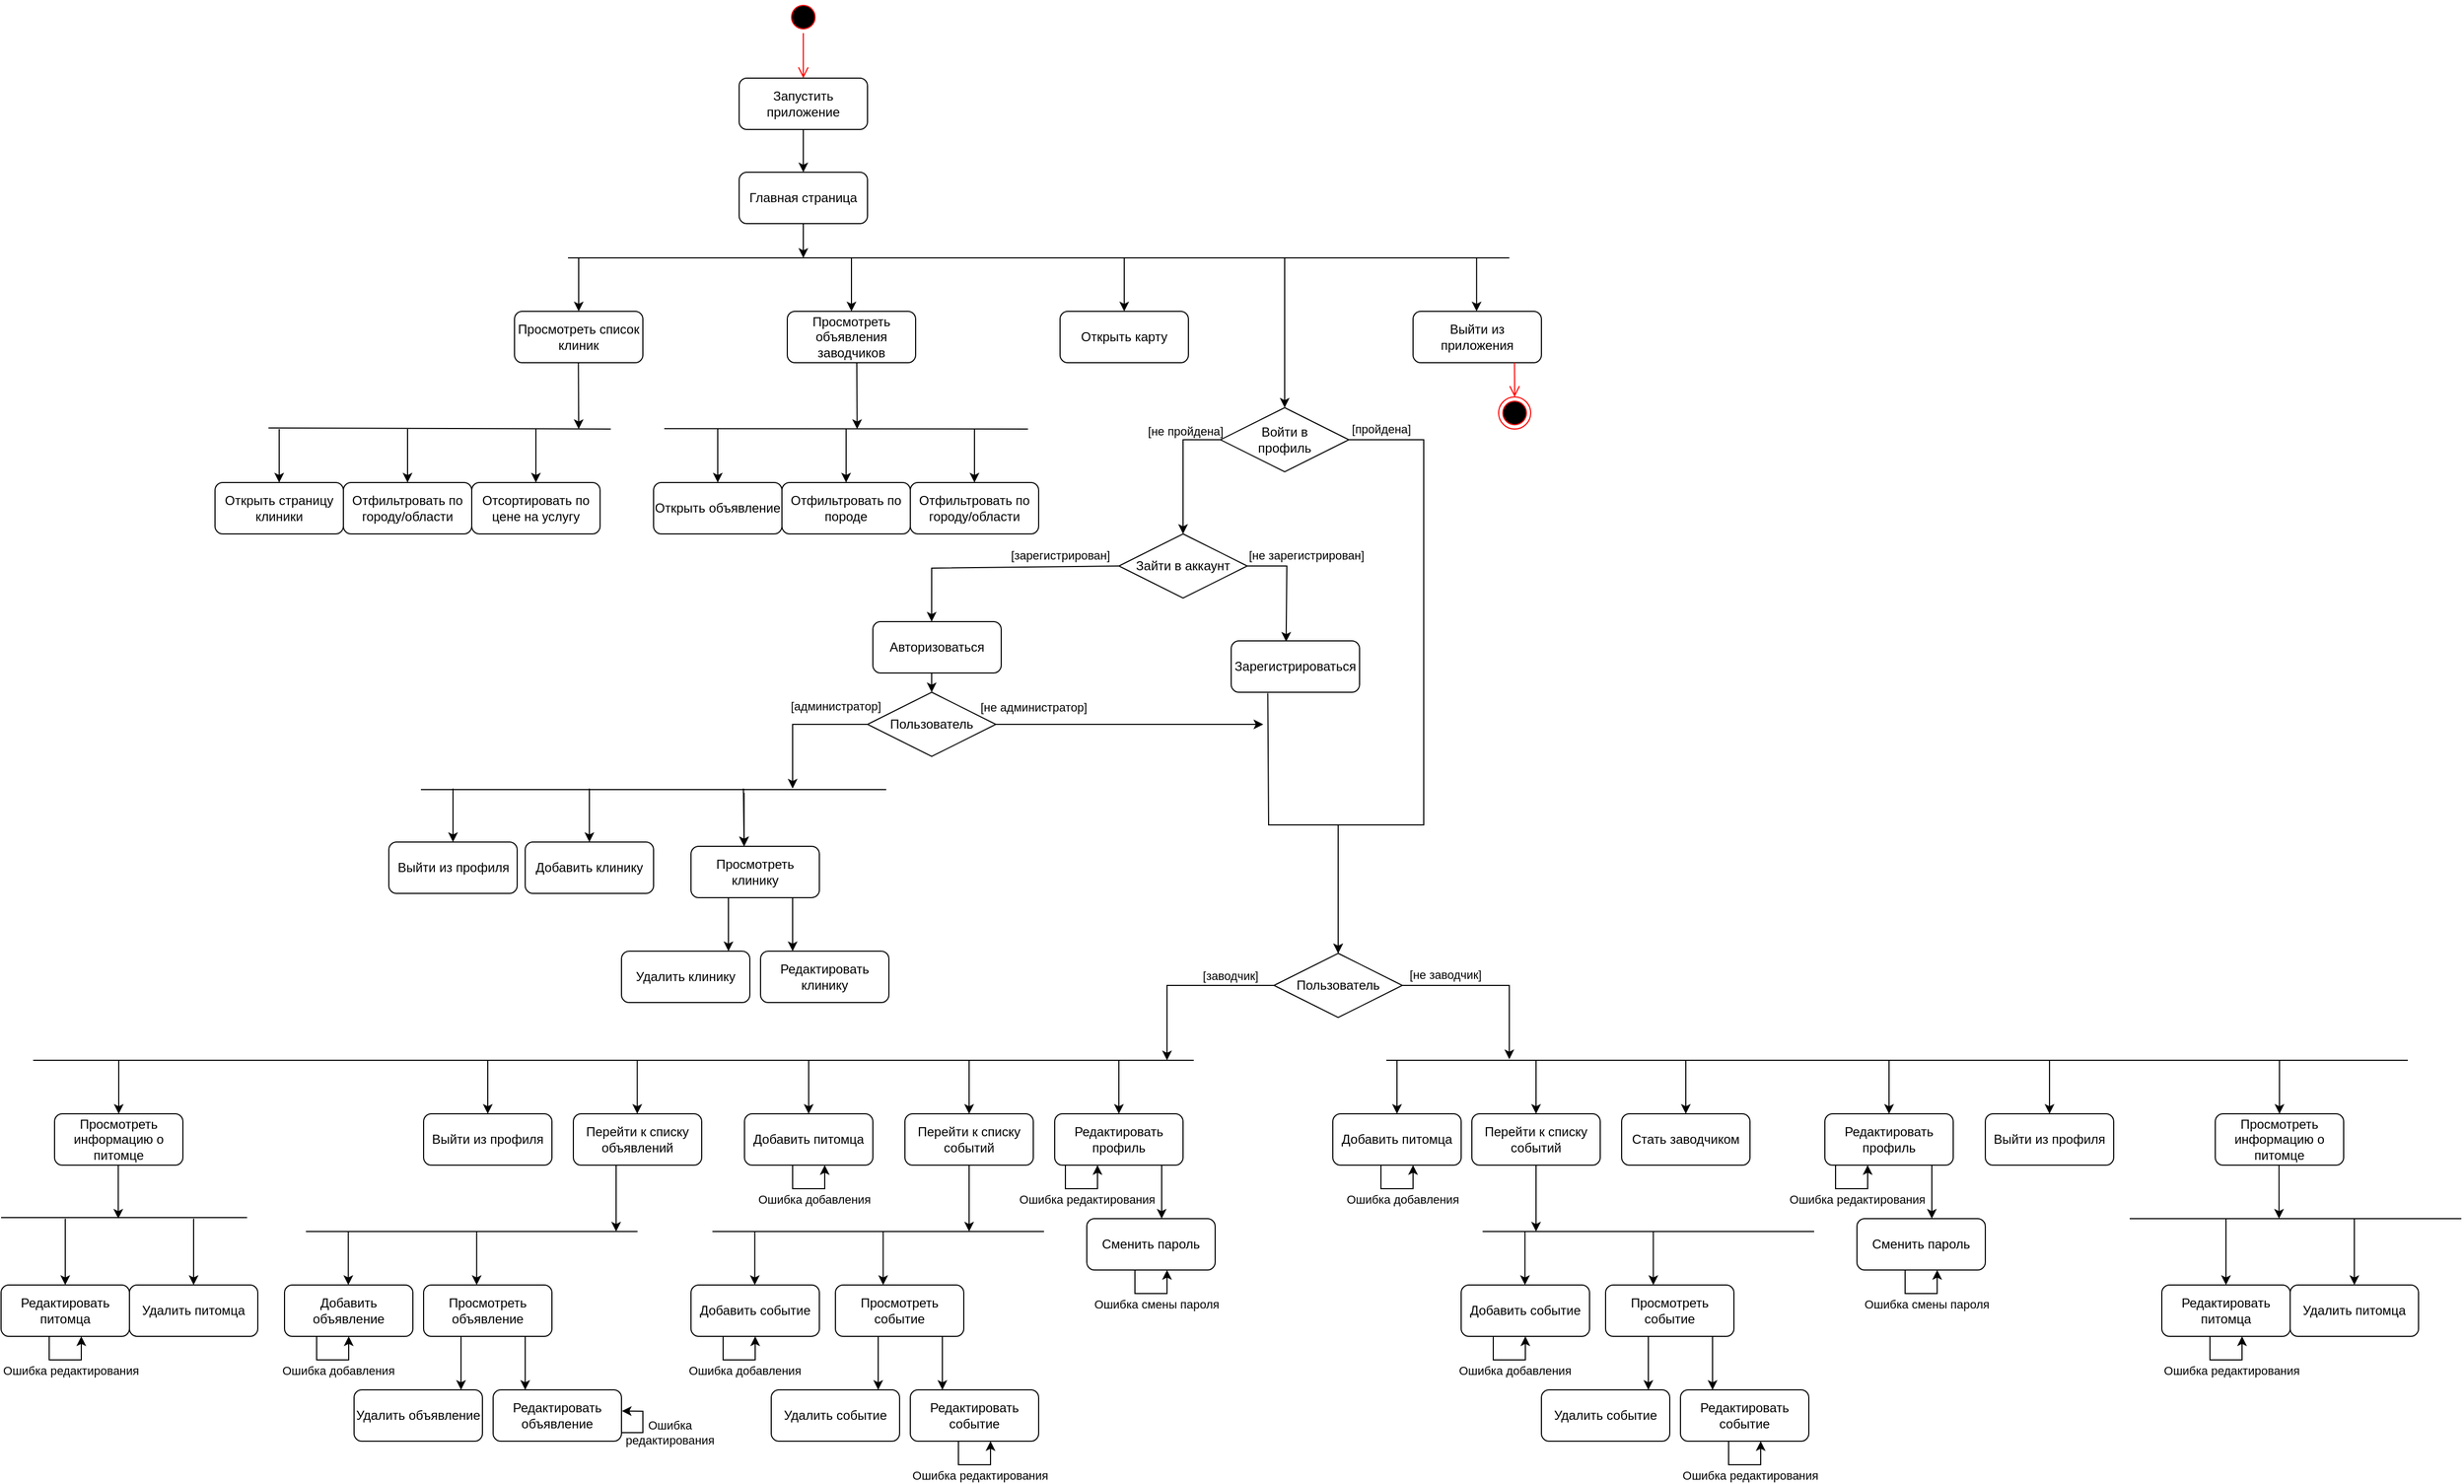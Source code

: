 <mxfile version="21.0.8" type="device"><diagram name="Page-1" id="e7e014a7-5840-1c2e-5031-d8a46d1fe8dd"><mxGraphModel dx="4037" dy="1668" grid="1" gridSize="10" guides="1" tooltips="1" connect="1" arrows="1" fold="1" page="1" pageScale="1" pageWidth="1169" pageHeight="826" background="none" math="0" shadow="0"><root><mxCell id="0"/><mxCell id="1" parent="0"/><mxCell id="5" value="" style="ellipse;shape=startState;fillColor=#000000;strokeColor=#ff0000;" parent="1" vertex="1"><mxGeometry x="-415" y="150" width="30" height="30" as="geometry"/></mxCell><mxCell id="6" value="" style="edgeStyle=elbowEdgeStyle;elbow=horizontal;verticalAlign=bottom;endArrow=open;endSize=8;strokeColor=#FF0000;endFill=1;rounded=0;entryX=0.5;entryY=0;entryDx=0;entryDy=0;exitX=0.5;exitY=1;exitDx=0;exitDy=0;" parent="1" source="5" target="1fz0zQ6AuOifUug1mTXv-41" edge="1"><mxGeometry x="-430.5" y="150" as="geometry"><mxPoint x="-415" y="220" as="targetPoint"/></mxGeometry></mxCell><mxCell id="1fz0zQ6AuOifUug1mTXv-41" value="Запустить приложение" style="rounded=1;whiteSpace=wrap;html=1;" parent="1" vertex="1"><mxGeometry x="-460" y="222" width="120" height="48" as="geometry"/></mxCell><mxCell id="1fz0zQ6AuOifUug1mTXv-42" value="" style="endArrow=classic;html=1;rounded=0;exitX=0.5;exitY=1;exitDx=0;exitDy=0;" parent="1" source="1fz0zQ6AuOifUug1mTXv-41" edge="1"><mxGeometry width="50" height="50" relative="1" as="geometry"><mxPoint x="-245" y="440" as="sourcePoint"/><mxPoint x="-400" y="310" as="targetPoint"/></mxGeometry></mxCell><mxCell id="1fz0zQ6AuOifUug1mTXv-44" value="" style="endArrow=none;html=1;rounded=0;" parent="1" edge="1"><mxGeometry width="50" height="50" relative="1" as="geometry"><mxPoint x="-620" y="390" as="sourcePoint"/><mxPoint x="260" y="390" as="targetPoint"/></mxGeometry></mxCell><mxCell id="1fz0zQ6AuOifUug1mTXv-45" value="" style="endArrow=classic;html=1;rounded=0;" parent="1" edge="1"><mxGeometry width="50" height="50" relative="1" as="geometry"><mxPoint x="-100" y="390" as="sourcePoint"/><mxPoint x="-100" y="440" as="targetPoint"/></mxGeometry></mxCell><mxCell id="1fz0zQ6AuOifUug1mTXv-46" value="Открыть карту" style="rounded=1;whiteSpace=wrap;html=1;" parent="1" vertex="1"><mxGeometry x="-160" y="440" width="120" height="48" as="geometry"/></mxCell><mxCell id="1fz0zQ6AuOifUug1mTXv-47" value="" style="endArrow=classic;html=1;rounded=0;" parent="1" edge="1"><mxGeometry width="50" height="50" relative="1" as="geometry"><mxPoint x="-610" y="390" as="sourcePoint"/><mxPoint x="-610" y="440" as="targetPoint"/></mxGeometry></mxCell><mxCell id="1fz0zQ6AuOifUug1mTXv-48" value="Просмотреть список клиник" style="rounded=1;whiteSpace=wrap;html=1;" parent="1" vertex="1"><mxGeometry x="-670" y="440" width="120" height="48" as="geometry"/></mxCell><mxCell id="1fz0zQ6AuOifUug1mTXv-49" value="" style="endArrow=classic;html=1;rounded=0;" parent="1" edge="1"><mxGeometry width="50" height="50" relative="1" as="geometry"><mxPoint x="-355" y="390" as="sourcePoint"/><mxPoint x="-355" y="440" as="targetPoint"/></mxGeometry></mxCell><mxCell id="1fz0zQ6AuOifUug1mTXv-50" value="Просмотреть объявления заводчиков" style="rounded=1;whiteSpace=wrap;html=1;" parent="1" vertex="1"><mxGeometry x="-415" y="440" width="120" height="48" as="geometry"/></mxCell><mxCell id="1fz0zQ6AuOifUug1mTXv-58" value="Войти в&lt;br&gt;профиль" style="rhombus;whiteSpace=wrap;html=1;" parent="1" vertex="1"><mxGeometry x="-10" y="530" width="120" height="60" as="geometry"/></mxCell><mxCell id="1fz0zQ6AuOifUug1mTXv-59" value="" style="endArrow=classic;html=1;rounded=0;entryX=0.5;entryY=0;entryDx=0;entryDy=0;" parent="1" target="1fz0zQ6AuOifUug1mTXv-58" edge="1"><mxGeometry width="50" height="50" relative="1" as="geometry"><mxPoint x="50" y="390" as="sourcePoint"/><mxPoint x="130" y="530" as="targetPoint"/></mxGeometry></mxCell><mxCell id="1fz0zQ6AuOifUug1mTXv-62" value="" style="endArrow=classic;html=1;rounded=0;exitX=1;exitY=0.5;exitDx=0;exitDy=0;" parent="1" source="1fz0zQ6AuOifUug1mTXv-58" edge="1"><mxGeometry width="50" height="50" relative="1" as="geometry"><mxPoint x="114" y="560" as="sourcePoint"/><mxPoint x="100" y="1040" as="targetPoint"/><Array as="points"><mxPoint x="180" y="560"/><mxPoint x="180" y="920"/><mxPoint x="100" y="920"/></Array></mxGeometry></mxCell><mxCell id="1fz0zQ6AuOifUug1mTXv-63" value="" style="endArrow=classic;html=1;rounded=0;exitX=0;exitY=0.5;exitDx=0;exitDy=0;entryX=0.5;entryY=0;entryDx=0;entryDy=0;" parent="1" source="1fz0zQ6AuOifUug1mTXv-58" target="1fz0zQ6AuOifUug1mTXv-214" edge="1"><mxGeometry width="50" height="50" relative="1" as="geometry"><mxPoint x="-60" y="561" as="sourcePoint"/><mxPoint x="-50" y="630" as="targetPoint"/><Array as="points"><mxPoint x="-45" y="560"/></Array></mxGeometry></mxCell><mxCell id="1fz0zQ6AuOifUug1mTXv-65" value="" style="endArrow=none;html=1;rounded=0;" parent="1" edge="1"><mxGeometry width="50" height="50" relative="1" as="geometry"><mxPoint x="145" y="1140" as="sourcePoint"/><mxPoint x="1100" y="1140" as="targetPoint"/></mxGeometry></mxCell><mxCell id="1fz0zQ6AuOifUug1mTXv-70" value="" style="endArrow=classic;html=1;rounded=0;" parent="1" edge="1"><mxGeometry width="50" height="50" relative="1" as="geometry"><mxPoint x="155" y="1140" as="sourcePoint"/><mxPoint x="155" y="1190" as="targetPoint"/></mxGeometry></mxCell><mxCell id="1fz0zQ6AuOifUug1mTXv-71" value="Добавить питомца" style="rounded=1;whiteSpace=wrap;html=1;" parent="1" vertex="1"><mxGeometry x="95" y="1190" width="120" height="48" as="geometry"/></mxCell><mxCell id="1fz0zQ6AuOifUug1mTXv-72" value="" style="endArrow=classic;html=1;rounded=0;" parent="1" edge="1"><mxGeometry width="50" height="50" relative="1" as="geometry"><mxPoint x="285" y="1140" as="sourcePoint"/><mxPoint x="285" y="1190" as="targetPoint"/></mxGeometry></mxCell><mxCell id="1fz0zQ6AuOifUug1mTXv-73" value="Перейти к&amp;nbsp;списку событий" style="rounded=1;whiteSpace=wrap;html=1;" parent="1" vertex="1"><mxGeometry x="225" y="1190" width="120" height="48" as="geometry"/></mxCell><mxCell id="1fz0zQ6AuOifUug1mTXv-74" value="" style="endArrow=classic;html=1;rounded=0;" parent="1" edge="1"><mxGeometry width="50" height="50" relative="1" as="geometry"><mxPoint x="274.63" y="1300" as="sourcePoint"/><mxPoint x="274.63" y="1350" as="targetPoint"/></mxGeometry></mxCell><mxCell id="1fz0zQ6AuOifUug1mTXv-75" value="Добавить событие" style="rounded=1;whiteSpace=wrap;html=1;" parent="1" vertex="1"><mxGeometry x="215" y="1350" width="120" height="48" as="geometry"/></mxCell><mxCell id="1fz0zQ6AuOifUug1mTXv-76" value="" style="endArrow=none;html=1;rounded=0;" parent="1" edge="1"><mxGeometry width="50" height="50" relative="1" as="geometry"><mxPoint x="235" y="1300" as="sourcePoint"/><mxPoint x="545" y="1300" as="targetPoint"/></mxGeometry></mxCell><mxCell id="1fz0zQ6AuOifUug1mTXv-77" value="" style="endArrow=classic;html=1;rounded=0;" parent="1" edge="1"><mxGeometry width="50" height="50" relative="1" as="geometry"><mxPoint x="394.63" y="1300" as="sourcePoint"/><mxPoint x="394.63" y="1350" as="targetPoint"/></mxGeometry></mxCell><mxCell id="1fz0zQ6AuOifUug1mTXv-81" value="" style="endArrow=classic;html=1;rounded=0;" parent="1" edge="1"><mxGeometry width="50" height="50" relative="1" as="geometry"><mxPoint x="285" y="1238" as="sourcePoint"/><mxPoint x="285" y="1300" as="targetPoint"/></mxGeometry></mxCell><mxCell id="1fz0zQ6AuOifUug1mTXv-95" value="" style="endArrow=classic;html=1;rounded=0;entryX=0.5;entryY=1;entryDx=0;entryDy=0;" parent="1" target="1fz0zQ6AuOifUug1mTXv-75" edge="1"><mxGeometry width="50" height="50" relative="1" as="geometry"><mxPoint x="245" y="1398" as="sourcePoint"/><mxPoint x="305" y="1420" as="targetPoint"/><Array as="points"><mxPoint x="245" y="1420"/><mxPoint x="275" y="1420"/></Array></mxGeometry></mxCell><mxCell id="1fz0zQ6AuOifUug1mTXv-96" value="Ошибка добавления" style="edgeLabel;html=1;align=center;verticalAlign=middle;resizable=0;points=[];labelBackgroundColor=none;" parent="1fz0zQ6AuOifUug1mTXv-95" vertex="1" connectable="0"><mxGeometry x="0.185" y="1" relative="1" as="geometry"><mxPoint x="-2" y="11" as="offset"/></mxGeometry></mxCell><mxCell id="1fz0zQ6AuOifUug1mTXv-99" value="Главная страница" style="rounded=1;whiteSpace=wrap;html=1;" parent="1" vertex="1"><mxGeometry x="-460" y="310" width="120" height="48" as="geometry"/></mxCell><mxCell id="1fz0zQ6AuOifUug1mTXv-100" value="" style="endArrow=classic;html=1;rounded=0;exitX=0.5;exitY=1;exitDx=0;exitDy=0;" parent="1" source="1fz0zQ6AuOifUug1mTXv-99" edge="1"><mxGeometry width="50" height="50" relative="1" as="geometry"><mxPoint x="-245" y="528" as="sourcePoint"/><mxPoint x="-400" y="390" as="targetPoint"/></mxGeometry></mxCell><mxCell id="1fz0zQ6AuOifUug1mTXv-103" value="" style="endArrow=classic;html=1;rounded=0;entryX=0.5;entryY=1;entryDx=0;entryDy=0;" parent="1" edge="1"><mxGeometry width="50" height="50" relative="1" as="geometry"><mxPoint x="140" y="1238" as="sourcePoint"/><mxPoint x="170" y="1238" as="targetPoint"/><Array as="points"><mxPoint x="140" y="1260"/><mxPoint x="170" y="1260"/></Array></mxGeometry></mxCell><mxCell id="1fz0zQ6AuOifUug1mTXv-104" value="Ошибка добавления" style="edgeLabel;html=1;align=center;verticalAlign=middle;resizable=0;points=[];labelBackgroundColor=none;" parent="1fz0zQ6AuOifUug1mTXv-103" vertex="1" connectable="0"><mxGeometry x="0.185" y="1" relative="1" as="geometry"><mxPoint x="-2" y="11" as="offset"/></mxGeometry></mxCell><mxCell id="1fz0zQ6AuOifUug1mTXv-113" value="Пользователь" style="rhombus;whiteSpace=wrap;html=1;" parent="1" vertex="1"><mxGeometry x="40" y="1040" width="120" height="60" as="geometry"/></mxCell><mxCell id="1fz0zQ6AuOifUug1mTXv-116" value="" style="endArrow=classic;html=1;rounded=0;exitX=1;exitY=0.5;exitDx=0;exitDy=0;" parent="1" source="1fz0zQ6AuOifUug1mTXv-113" edge="1"><mxGeometry width="50" height="50" relative="1" as="geometry"><mxPoint x="85" y="1090" as="sourcePoint"/><mxPoint x="260" y="1139" as="targetPoint"/><Array as="points"><mxPoint x="260" y="1070"/></Array></mxGeometry></mxCell><mxCell id="1fz0zQ6AuOifUug1mTXv-121" value="[не заводчик]" style="edgeLabel;html=1;align=center;verticalAlign=middle;resizable=0;points=[];labelBackgroundColor=none;" parent="1fz0zQ6AuOifUug1mTXv-116" vertex="1" connectable="0"><mxGeometry x="-0.107" y="-2" relative="1" as="geometry"><mxPoint x="-36" y="-12" as="offset"/></mxGeometry></mxCell><mxCell id="1fz0zQ6AuOifUug1mTXv-117" value="" style="endArrow=classic;html=1;rounded=0;exitX=0;exitY=0.5;exitDx=0;exitDy=0;" parent="1" source="1fz0zQ6AuOifUug1mTXv-113" edge="1"><mxGeometry width="50" height="50" relative="1" as="geometry"><mxPoint x="-55" y="1071" as="sourcePoint"/><mxPoint x="-60" y="1140" as="targetPoint"/><Array as="points"><mxPoint x="-60" y="1070"/></Array></mxGeometry></mxCell><mxCell id="1fz0zQ6AuOifUug1mTXv-122" value="[заводчик]" style="edgeLabel;html=1;align=center;verticalAlign=middle;resizable=0;points=[];labelBackgroundColor=none;" parent="1" vertex="1" connectable="0"><mxGeometry x="-0.001" y="1060.001" as="geometry"><mxPoint x="-1" y="1" as="offset"/></mxGeometry></mxCell><mxCell id="1fz0zQ6AuOifUug1mTXv-123" value="" style="endArrow=classic;html=1;rounded=0;" parent="1" edge="1"><mxGeometry width="50" height="50" relative="1" as="geometry"><mxPoint x="425" y="1140" as="sourcePoint"/><mxPoint x="425" y="1190" as="targetPoint"/></mxGeometry></mxCell><mxCell id="1fz0zQ6AuOifUug1mTXv-124" value="Стать заводчиком" style="rounded=1;whiteSpace=wrap;html=1;" parent="1" vertex="1"><mxGeometry x="365" y="1190" width="120" height="48" as="geometry"/></mxCell><mxCell id="1fz0zQ6AuOifUug1mTXv-126" value="" style="endArrow=classic;html=1;rounded=0;" parent="1" edge="1"><mxGeometry width="50" height="50" relative="1" as="geometry"><mxPoint x="615" y="1140" as="sourcePoint"/><mxPoint x="615" y="1190" as="targetPoint"/></mxGeometry></mxCell><mxCell id="1fz0zQ6AuOifUug1mTXv-127" value="Редактировать профиль" style="rounded=1;whiteSpace=wrap;html=1;" parent="1" vertex="1"><mxGeometry x="555" y="1190" width="120" height="48" as="geometry"/></mxCell><mxCell id="1fz0zQ6AuOifUug1mTXv-128" value="" style="endArrow=classic;html=1;rounded=0;" parent="1" edge="1"><mxGeometry width="50" height="50" relative="1" as="geometry"><mxPoint x="655" y="1238" as="sourcePoint"/><mxPoint x="655" y="1288" as="targetPoint"/></mxGeometry></mxCell><mxCell id="1fz0zQ6AuOifUug1mTXv-129" value="Сменить пароль" style="rounded=1;whiteSpace=wrap;html=1;" parent="1" vertex="1"><mxGeometry x="585" y="1288" width="120" height="48" as="geometry"/></mxCell><mxCell id="1fz0zQ6AuOifUug1mTXv-130" value="" style="endArrow=classic;html=1;rounded=0;entryX=0.5;entryY=1;entryDx=0;entryDy=0;" parent="1" edge="1"><mxGeometry width="50" height="50" relative="1" as="geometry"><mxPoint x="630" y="1336" as="sourcePoint"/><mxPoint x="660" y="1336" as="targetPoint"/><Array as="points"><mxPoint x="630" y="1358"/><mxPoint x="660" y="1358"/></Array></mxGeometry></mxCell><mxCell id="1fz0zQ6AuOifUug1mTXv-131" value="Ошибка смены пароля" style="edgeLabel;html=1;align=center;verticalAlign=middle;resizable=0;points=[];labelBackgroundColor=none;" parent="1fz0zQ6AuOifUug1mTXv-130" vertex="1" connectable="0"><mxGeometry x="0.185" y="1" relative="1" as="geometry"><mxPoint x="-2" y="11" as="offset"/></mxGeometry></mxCell><mxCell id="1fz0zQ6AuOifUug1mTXv-132" value="" style="endArrow=classic;html=1;rounded=0;entryX=0.5;entryY=1;entryDx=0;entryDy=0;" parent="1" edge="1"><mxGeometry width="50" height="50" relative="1" as="geometry"><mxPoint x="565" y="1238" as="sourcePoint"/><mxPoint x="595" y="1238" as="targetPoint"/><Array as="points"><mxPoint x="565" y="1260"/><mxPoint x="595" y="1260"/></Array></mxGeometry></mxCell><mxCell id="1fz0zQ6AuOifUug1mTXv-133" value="Ошибка редактирования" style="edgeLabel;html=1;align=center;verticalAlign=middle;resizable=0;points=[];labelBackgroundColor=none;" parent="1fz0zQ6AuOifUug1mTXv-132" vertex="1" connectable="0"><mxGeometry x="0.185" y="1" relative="1" as="geometry"><mxPoint x="-2" y="11" as="offset"/></mxGeometry></mxCell><mxCell id="1fz0zQ6AuOifUug1mTXv-134" value="[пройдена]" style="edgeLabel;html=1;align=center;verticalAlign=middle;resizable=0;points=[];labelBackgroundColor=none;" parent="1" vertex="1" connectable="0"><mxGeometry x="140.002" y="550.004" as="geometry"/></mxCell><mxCell id="1fz0zQ6AuOifUug1mTXv-135" value="[не пройдена]" style="edgeLabel;html=1;align=center;verticalAlign=middle;resizable=0;points=[];labelBackgroundColor=none;" parent="1" vertex="1" connectable="0"><mxGeometry x="-44.998" y="550.004" as="geometry"><mxPoint x="2" y="2" as="offset"/></mxGeometry></mxCell><mxCell id="1fz0zQ6AuOifUug1mTXv-136" value="" style="endArrow=none;html=1;rounded=0;" parent="1" edge="1"><mxGeometry width="50" height="50" relative="1" as="geometry"><mxPoint x="-1120" y="1140" as="sourcePoint"/><mxPoint x="-35" y="1140" as="targetPoint"/></mxGeometry></mxCell><mxCell id="1fz0zQ6AuOifUug1mTXv-137" value="" style="endArrow=classic;html=1;rounded=0;" parent="1" edge="1"><mxGeometry width="50" height="50" relative="1" as="geometry"><mxPoint x="-395" y="1140" as="sourcePoint"/><mxPoint x="-395" y="1190" as="targetPoint"/></mxGeometry></mxCell><mxCell id="1fz0zQ6AuOifUug1mTXv-138" value="Добавить питомца" style="rounded=1;whiteSpace=wrap;html=1;" parent="1" vertex="1"><mxGeometry x="-455" y="1190" width="120" height="48" as="geometry"/></mxCell><mxCell id="1fz0zQ6AuOifUug1mTXv-139" value="" style="endArrow=classic;html=1;rounded=0;" parent="1" edge="1"><mxGeometry width="50" height="50" relative="1" as="geometry"><mxPoint x="-245" y="1140" as="sourcePoint"/><mxPoint x="-245" y="1190" as="targetPoint"/></mxGeometry></mxCell><mxCell id="1fz0zQ6AuOifUug1mTXv-140" value="Перейти к&amp;nbsp;списку событий" style="rounded=1;whiteSpace=wrap;html=1;" parent="1" vertex="1"><mxGeometry x="-305" y="1190" width="120" height="48" as="geometry"/></mxCell><mxCell id="1fz0zQ6AuOifUug1mTXv-141" value="" style="endArrow=classic;html=1;rounded=0;" parent="1" edge="1"><mxGeometry width="50" height="50" relative="1" as="geometry"><mxPoint x="-445.37" y="1300" as="sourcePoint"/><mxPoint x="-445.37" y="1350" as="targetPoint"/></mxGeometry></mxCell><mxCell id="1fz0zQ6AuOifUug1mTXv-142" value="Добавить событие" style="rounded=1;whiteSpace=wrap;html=1;" parent="1" vertex="1"><mxGeometry x="-505" y="1350" width="120" height="48" as="geometry"/></mxCell><mxCell id="1fz0zQ6AuOifUug1mTXv-143" value="" style="endArrow=none;html=1;rounded=0;" parent="1" edge="1"><mxGeometry width="50" height="50" relative="1" as="geometry"><mxPoint x="-485" y="1300" as="sourcePoint"/><mxPoint x="-175" y="1300" as="targetPoint"/></mxGeometry></mxCell><mxCell id="1fz0zQ6AuOifUug1mTXv-144" value="" style="endArrow=classic;html=1;rounded=0;" parent="1" edge="1"><mxGeometry width="50" height="50" relative="1" as="geometry"><mxPoint x="-325.37" y="1300" as="sourcePoint"/><mxPoint x="-325.37" y="1350" as="targetPoint"/></mxGeometry></mxCell><mxCell id="1fz0zQ6AuOifUug1mTXv-145" value="Редактировать событие" style="rounded=1;whiteSpace=wrap;html=1;" parent="1" vertex="1"><mxGeometry x="-300" y="1448" width="120" height="48" as="geometry"/></mxCell><mxCell id="1fz0zQ6AuOifUug1mTXv-146" value="" style="endArrow=classic;html=1;rounded=0;" parent="1" edge="1"><mxGeometry width="50" height="50" relative="1" as="geometry"><mxPoint x="-330.0" y="1398" as="sourcePoint"/><mxPoint x="-330.0" y="1448" as="targetPoint"/></mxGeometry></mxCell><mxCell id="1fz0zQ6AuOifUug1mTXv-147" value="Удалить событие" style="rounded=1;whiteSpace=wrap;html=1;" parent="1" vertex="1"><mxGeometry x="-430" y="1448" width="120" height="48" as="geometry"/></mxCell><mxCell id="1fz0zQ6AuOifUug1mTXv-148" value="" style="endArrow=classic;html=1;rounded=0;" parent="1" edge="1"><mxGeometry width="50" height="50" relative="1" as="geometry"><mxPoint x="-245" y="1238" as="sourcePoint"/><mxPoint x="-245" y="1300" as="targetPoint"/></mxGeometry></mxCell><mxCell id="1fz0zQ6AuOifUug1mTXv-149" value="" style="endArrow=classic;html=1;rounded=0;entryX=0.5;entryY=1;entryDx=0;entryDy=0;" parent="1" target="1fz0zQ6AuOifUug1mTXv-142" edge="1"><mxGeometry width="50" height="50" relative="1" as="geometry"><mxPoint x="-475" y="1398" as="sourcePoint"/><mxPoint x="-415" y="1420" as="targetPoint"/><Array as="points"><mxPoint x="-475" y="1420"/><mxPoint x="-445" y="1420"/></Array></mxGeometry></mxCell><mxCell id="1fz0zQ6AuOifUug1mTXv-150" value="Ошибка добавления" style="edgeLabel;html=1;align=center;verticalAlign=middle;resizable=0;points=[];labelBackgroundColor=none;" parent="1fz0zQ6AuOifUug1mTXv-149" vertex="1" connectable="0"><mxGeometry x="0.185" y="1" relative="1" as="geometry"><mxPoint x="-2" y="11" as="offset"/></mxGeometry></mxCell><mxCell id="1fz0zQ6AuOifUug1mTXv-151" value="" style="endArrow=classic;html=1;rounded=0;entryX=0.5;entryY=1;entryDx=0;entryDy=0;" parent="1" edge="1"><mxGeometry width="50" height="50" relative="1" as="geometry"><mxPoint x="-255" y="1496" as="sourcePoint"/><mxPoint x="-225" y="1496" as="targetPoint"/><Array as="points"><mxPoint x="-255" y="1518"/><mxPoint x="-225" y="1518"/></Array></mxGeometry></mxCell><mxCell id="1fz0zQ6AuOifUug1mTXv-152" value="Ошибка редактирования" style="edgeLabel;html=1;align=center;verticalAlign=middle;resizable=0;points=[];labelBackgroundColor=none;" parent="1fz0zQ6AuOifUug1mTXv-151" vertex="1" connectable="0"><mxGeometry x="0.185" y="1" relative="1" as="geometry"><mxPoint x="-2" y="11" as="offset"/></mxGeometry></mxCell><mxCell id="1fz0zQ6AuOifUug1mTXv-153" value="" style="endArrow=classic;html=1;rounded=0;entryX=0.5;entryY=1;entryDx=0;entryDy=0;" parent="1" edge="1"><mxGeometry width="50" height="50" relative="1" as="geometry"><mxPoint x="-410" y="1238" as="sourcePoint"/><mxPoint x="-380" y="1238" as="targetPoint"/><Array as="points"><mxPoint x="-410" y="1260"/><mxPoint x="-380" y="1260"/></Array></mxGeometry></mxCell><mxCell id="1fz0zQ6AuOifUug1mTXv-154" value="Ошибка добавления" style="edgeLabel;html=1;align=center;verticalAlign=middle;resizable=0;points=[];labelBackgroundColor=none;" parent="1fz0zQ6AuOifUug1mTXv-153" vertex="1" connectable="0"><mxGeometry x="0.185" y="1" relative="1" as="geometry"><mxPoint x="-2" y="11" as="offset"/></mxGeometry></mxCell><mxCell id="1fz0zQ6AuOifUug1mTXv-157" value="" style="endArrow=classic;html=1;rounded=0;" parent="1" edge="1"><mxGeometry width="50" height="50" relative="1" as="geometry"><mxPoint x="-105" y="1140" as="sourcePoint"/><mxPoint x="-105" y="1190" as="targetPoint"/></mxGeometry></mxCell><mxCell id="1fz0zQ6AuOifUug1mTXv-158" value="Редактировать профиль" style="rounded=1;whiteSpace=wrap;html=1;" parent="1" vertex="1"><mxGeometry x="-165" y="1190" width="120" height="48" as="geometry"/></mxCell><mxCell id="1fz0zQ6AuOifUug1mTXv-159" value="" style="endArrow=classic;html=1;rounded=0;" parent="1" edge="1"><mxGeometry width="50" height="50" relative="1" as="geometry"><mxPoint x="-65" y="1238" as="sourcePoint"/><mxPoint x="-65" y="1288" as="targetPoint"/></mxGeometry></mxCell><mxCell id="1fz0zQ6AuOifUug1mTXv-160" value="Сменить пароль" style="rounded=1;whiteSpace=wrap;html=1;" parent="1" vertex="1"><mxGeometry x="-135" y="1288" width="120" height="48" as="geometry"/></mxCell><mxCell id="1fz0zQ6AuOifUug1mTXv-161" value="" style="endArrow=classic;html=1;rounded=0;entryX=0.5;entryY=1;entryDx=0;entryDy=0;" parent="1" edge="1"><mxGeometry width="50" height="50" relative="1" as="geometry"><mxPoint x="-90" y="1336" as="sourcePoint"/><mxPoint x="-60" y="1336" as="targetPoint"/><Array as="points"><mxPoint x="-90" y="1358"/><mxPoint x="-60" y="1358"/></Array></mxGeometry></mxCell><mxCell id="1fz0zQ6AuOifUug1mTXv-162" value="Ошибка смены пароля" style="edgeLabel;html=1;align=center;verticalAlign=middle;resizable=0;points=[];labelBackgroundColor=none;" parent="1fz0zQ6AuOifUug1mTXv-161" vertex="1" connectable="0"><mxGeometry x="0.185" y="1" relative="1" as="geometry"><mxPoint x="-2" y="11" as="offset"/></mxGeometry></mxCell><mxCell id="1fz0zQ6AuOifUug1mTXv-163" value="" style="endArrow=classic;html=1;rounded=0;entryX=0.5;entryY=1;entryDx=0;entryDy=0;" parent="1" edge="1"><mxGeometry width="50" height="50" relative="1" as="geometry"><mxPoint x="-155" y="1238" as="sourcePoint"/><mxPoint x="-125" y="1238" as="targetPoint"/><Array as="points"><mxPoint x="-155" y="1260"/><mxPoint x="-125" y="1260"/></Array></mxGeometry></mxCell><mxCell id="1fz0zQ6AuOifUug1mTXv-164" value="Ошибка редактирования" style="edgeLabel;html=1;align=center;verticalAlign=middle;resizable=0;points=[];labelBackgroundColor=none;" parent="1fz0zQ6AuOifUug1mTXv-163" vertex="1" connectable="0"><mxGeometry x="0.185" y="1" relative="1" as="geometry"><mxPoint x="-2" y="11" as="offset"/></mxGeometry></mxCell><mxCell id="1fz0zQ6AuOifUug1mTXv-165" value="Перейти к списку объявлений" style="rounded=1;whiteSpace=wrap;html=1;" parent="1" vertex="1"><mxGeometry x="-615" y="1190" width="120" height="48" as="geometry"/></mxCell><mxCell id="1fz0zQ6AuOifUug1mTXv-166" value="" style="endArrow=classic;html=1;rounded=0;" parent="1" edge="1"><mxGeometry width="50" height="50" relative="1" as="geometry"><mxPoint x="-555.25" y="1140" as="sourcePoint"/><mxPoint x="-555.25" y="1190" as="targetPoint"/></mxGeometry></mxCell><mxCell id="1fz0zQ6AuOifUug1mTXv-167" value="" style="endArrow=classic;html=1;rounded=0;" parent="1" edge="1"><mxGeometry width="50" height="50" relative="1" as="geometry"><mxPoint x="-825.37" y="1300" as="sourcePoint"/><mxPoint x="-825.37" y="1350" as="targetPoint"/></mxGeometry></mxCell><mxCell id="1fz0zQ6AuOifUug1mTXv-168" value="" style="endArrow=none;html=1;rounded=0;" parent="1" edge="1"><mxGeometry width="50" height="50" relative="1" as="geometry"><mxPoint x="-865" y="1300" as="sourcePoint"/><mxPoint x="-555" y="1300" as="targetPoint"/></mxGeometry></mxCell><mxCell id="1fz0zQ6AuOifUug1mTXv-169" value="" style="endArrow=classic;html=1;rounded=0;" parent="1" edge="1"><mxGeometry width="50" height="50" relative="1" as="geometry"><mxPoint x="-705.37" y="1300" as="sourcePoint"/><mxPoint x="-705.37" y="1350" as="targetPoint"/></mxGeometry></mxCell><mxCell id="1fz0zQ6AuOifUug1mTXv-170" value="Редактировать объявление" style="rounded=1;whiteSpace=wrap;html=1;" parent="1" vertex="1"><mxGeometry x="-690" y="1448" width="120" height="48" as="geometry"/></mxCell><mxCell id="1fz0zQ6AuOifUug1mTXv-171" value="" style="endArrow=classic;html=1;rounded=0;" parent="1" edge="1"><mxGeometry width="50" height="50" relative="1" as="geometry"><mxPoint x="-660.0" y="1396" as="sourcePoint"/><mxPoint x="-660" y="1448" as="targetPoint"/></mxGeometry></mxCell><mxCell id="1fz0zQ6AuOifUug1mTXv-172" value="Удалить объявление" style="rounded=1;whiteSpace=wrap;html=1;" parent="1" vertex="1"><mxGeometry x="-820" y="1448" width="120" height="48" as="geometry"/></mxCell><mxCell id="1fz0zQ6AuOifUug1mTXv-173" value="" style="endArrow=classic;html=1;rounded=0;entryX=0.5;entryY=1;entryDx=0;entryDy=0;" parent="1" edge="1"><mxGeometry width="50" height="50" relative="1" as="geometry"><mxPoint x="-855" y="1398" as="sourcePoint"/><mxPoint x="-825" y="1398" as="targetPoint"/><Array as="points"><mxPoint x="-855" y="1420"/><mxPoint x="-825" y="1420"/></Array></mxGeometry></mxCell><mxCell id="1fz0zQ6AuOifUug1mTXv-174" value="Ошибка добавления" style="edgeLabel;html=1;align=center;verticalAlign=middle;resizable=0;points=[];labelBackgroundColor=none;" parent="1fz0zQ6AuOifUug1mTXv-173" vertex="1" connectable="0"><mxGeometry x="0.185" y="1" relative="1" as="geometry"><mxPoint x="-2" y="11" as="offset"/></mxGeometry></mxCell><mxCell id="1fz0zQ6AuOifUug1mTXv-175" value="" style="endArrow=classic;html=1;rounded=0;entryX=1.003;entryY=0.412;entryDx=0;entryDy=0;exitX=1;exitY=0.833;exitDx=0;exitDy=0;exitPerimeter=0;entryPerimeter=0;" parent="1" source="1fz0zQ6AuOifUug1mTXv-170" target="1fz0zQ6AuOifUug1mTXv-170" edge="1"><mxGeometry width="50" height="50" relative="1" as="geometry"><mxPoint x="-550" y="1474" as="sourcePoint"/><mxPoint x="-520" y="1474" as="targetPoint"/><Array as="points"><mxPoint x="-550" y="1488"/><mxPoint x="-550" y="1468"/></Array></mxGeometry></mxCell><mxCell id="1fz0zQ6AuOifUug1mTXv-176" value="Ошибка&lt;br&gt;редактирования" style="edgeLabel;html=1;align=center;verticalAlign=middle;resizable=0;points=[];labelBackgroundColor=none;rotation=0;" parent="1fz0zQ6AuOifUug1mTXv-175" vertex="1" connectable="0"><mxGeometry x="0.185" y="1" relative="1" as="geometry"><mxPoint x="26" y="15" as="offset"/></mxGeometry></mxCell><mxCell id="1fz0zQ6AuOifUug1mTXv-177" value="" style="endArrow=classic;html=1;rounded=0;" parent="1" edge="1"><mxGeometry width="50" height="50" relative="1" as="geometry"><mxPoint x="-575" y="1238" as="sourcePoint"/><mxPoint x="-575" y="1300" as="targetPoint"/></mxGeometry></mxCell><mxCell id="1fz0zQ6AuOifUug1mTXv-178" value="Добавить объявление" style="rounded=1;whiteSpace=wrap;html=1;" parent="1" vertex="1"><mxGeometry x="-885" y="1350" width="120" height="48" as="geometry"/></mxCell><mxCell id="1fz0zQ6AuOifUug1mTXv-188" value="" style="endArrow=classic;html=1;rounded=0;" parent="1" edge="1"><mxGeometry width="50" height="50" relative="1" as="geometry"><mxPoint x="-610.3" y="488" as="sourcePoint"/><mxPoint x="-610" y="550" as="targetPoint"/></mxGeometry></mxCell><mxCell id="1fz0zQ6AuOifUug1mTXv-189" value="" style="endArrow=none;html=1;rounded=0;" parent="1" edge="1"><mxGeometry width="50" height="50" relative="1" as="geometry"><mxPoint x="-900" y="549" as="sourcePoint"/><mxPoint x="-580" y="550" as="targetPoint"/></mxGeometry></mxCell><mxCell id="1fz0zQ6AuOifUug1mTXv-190" value="" style="endArrow=classic;html=1;rounded=0;" parent="1" edge="1"><mxGeometry width="50" height="50" relative="1" as="geometry"><mxPoint x="-770" y="550" as="sourcePoint"/><mxPoint x="-770" y="600" as="targetPoint"/></mxGeometry></mxCell><mxCell id="1fz0zQ6AuOifUug1mTXv-191" value="Отфильтровать по городу/области" style="rounded=1;whiteSpace=wrap;html=1;" parent="1" vertex="1"><mxGeometry x="-830" y="600" width="120" height="48" as="geometry"/></mxCell><mxCell id="1fz0zQ6AuOifUug1mTXv-192" value="" style="endArrow=classic;html=1;rounded=0;" parent="1" edge="1"><mxGeometry width="50" height="50" relative="1" as="geometry"><mxPoint x="-650" y="550" as="sourcePoint"/><mxPoint x="-650" y="600" as="targetPoint"/></mxGeometry></mxCell><mxCell id="1fz0zQ6AuOifUug1mTXv-193" value="Отсортировать по цене на услугу" style="rounded=1;whiteSpace=wrap;html=1;" parent="1" vertex="1"><mxGeometry x="-710" y="600" width="120" height="48" as="geometry"/></mxCell><mxCell id="1fz0zQ6AuOifUug1mTXv-194" value="" style="endArrow=classic;html=1;rounded=0;" parent="1" edge="1"><mxGeometry width="50" height="50" relative="1" as="geometry"><mxPoint x="-890" y="550" as="sourcePoint"/><mxPoint x="-890" y="600" as="targetPoint"/></mxGeometry></mxCell><mxCell id="1fz0zQ6AuOifUug1mTXv-195" value="Открыть страницу клиники" style="rounded=1;whiteSpace=wrap;html=1;" parent="1" vertex="1"><mxGeometry x="-950" y="600" width="120" height="48" as="geometry"/></mxCell><mxCell id="1fz0zQ6AuOifUug1mTXv-196" value="" style="endArrow=none;html=1;rounded=0;" parent="1" edge="1"><mxGeometry width="50" height="50" relative="1" as="geometry"><mxPoint x="-530" y="549.66" as="sourcePoint"/><mxPoint x="-190" y="549.97" as="targetPoint"/></mxGeometry></mxCell><mxCell id="1fz0zQ6AuOifUug1mTXv-197" value="" style="endArrow=classic;html=1;rounded=0;" parent="1" edge="1"><mxGeometry width="50" height="50" relative="1" as="geometry"><mxPoint x="-360" y="550" as="sourcePoint"/><mxPoint x="-360" y="600" as="targetPoint"/></mxGeometry></mxCell><mxCell id="1fz0zQ6AuOifUug1mTXv-198" value="Отфильтровать по породе" style="rounded=1;whiteSpace=wrap;html=1;" parent="1" vertex="1"><mxGeometry x="-420" y="600" width="120" height="48" as="geometry"/></mxCell><mxCell id="1fz0zQ6AuOifUug1mTXv-199" value="" style="endArrow=classic;html=1;rounded=0;" parent="1" edge="1"><mxGeometry width="50" height="50" relative="1" as="geometry"><mxPoint x="-240" y="550" as="sourcePoint"/><mxPoint x="-240" y="600" as="targetPoint"/></mxGeometry></mxCell><mxCell id="1fz0zQ6AuOifUug1mTXv-200" value="Отфильтровать по городу/области" style="rounded=1;whiteSpace=wrap;html=1;" parent="1" vertex="1"><mxGeometry x="-300" y="600" width="120" height="48" as="geometry"/></mxCell><mxCell id="1fz0zQ6AuOifUug1mTXv-201" value="" style="endArrow=classic;html=1;rounded=0;" parent="1" edge="1"><mxGeometry width="50" height="50" relative="1" as="geometry"><mxPoint x="-480" y="550" as="sourcePoint"/><mxPoint x="-480" y="600" as="targetPoint"/></mxGeometry></mxCell><mxCell id="1fz0zQ6AuOifUug1mTXv-202" value="Открыть объявление" style="rounded=1;whiteSpace=wrap;html=1;" parent="1" vertex="1"><mxGeometry x="-540" y="600" width="120" height="48" as="geometry"/></mxCell><mxCell id="1fz0zQ6AuOifUug1mTXv-203" value="" style="endArrow=classic;html=1;rounded=0;" parent="1" edge="1"><mxGeometry width="50" height="50" relative="1" as="geometry"><mxPoint x="-350" y="488" as="sourcePoint"/><mxPoint x="-349.7" y="550" as="targetPoint"/></mxGeometry></mxCell><mxCell id="1fz0zQ6AuOifUug1mTXv-204" value="" style="endArrow=classic;html=1;rounded=0;" parent="1" edge="1"><mxGeometry width="50" height="50" relative="1" as="geometry"><mxPoint x="765" y="1140" as="sourcePoint"/><mxPoint x="765" y="1190" as="targetPoint"/></mxGeometry></mxCell><mxCell id="1fz0zQ6AuOifUug1mTXv-205" value="Выйти из профиля" style="rounded=1;whiteSpace=wrap;html=1;" parent="1" vertex="1"><mxGeometry x="705" y="1190" width="120" height="48" as="geometry"/></mxCell><mxCell id="1fz0zQ6AuOifUug1mTXv-206" value="" style="endArrow=classic;html=1;rounded=0;" parent="1" edge="1"><mxGeometry width="50" height="50" relative="1" as="geometry"><mxPoint x="-695" y="1140" as="sourcePoint"/><mxPoint x="-695" y="1190" as="targetPoint"/></mxGeometry></mxCell><mxCell id="1fz0zQ6AuOifUug1mTXv-207" value="Выйти из профиля" style="rounded=1;whiteSpace=wrap;html=1;" parent="1" vertex="1"><mxGeometry x="-755" y="1190" width="120" height="48" as="geometry"/></mxCell><mxCell id="1fz0zQ6AuOifUug1mTXv-209" value="Выйти из приложения" style="rounded=1;whiteSpace=wrap;html=1;" parent="1" vertex="1"><mxGeometry x="170" y="440" width="120" height="48" as="geometry"/></mxCell><mxCell id="1fz0zQ6AuOifUug1mTXv-210" value="" style="endArrow=classic;html=1;rounded=0;" parent="1" edge="1"><mxGeometry width="50" height="50" relative="1" as="geometry"><mxPoint x="229.41" y="390" as="sourcePoint"/><mxPoint x="229.41" y="440" as="targetPoint"/></mxGeometry></mxCell><mxCell id="1fz0zQ6AuOifUug1mTXv-212" value="" style="edgeStyle=elbowEdgeStyle;elbow=horizontal;verticalAlign=bottom;endArrow=open;endSize=8;strokeColor=#FF0000;endFill=1;rounded=0;exitX=0.5;exitY=1;exitDx=0;exitDy=0;entryX=0.5;entryY=0;entryDx=0;entryDy=0;" parent="1" target="1fz0zQ6AuOifUug1mTXv-213" edge="1"><mxGeometry x="234.33" y="458" as="geometry"><mxPoint x="265.17" y="514" as="targetPoint"/><mxPoint x="264.83" y="488" as="sourcePoint"/></mxGeometry></mxCell><mxCell id="1fz0zQ6AuOifUug1mTXv-213" value="" style="ellipse;html=1;shape=endState;fillColor=#000000;strokeColor=#ff0000;" parent="1" vertex="1"><mxGeometry x="250" y="520" width="30" height="30" as="geometry"/></mxCell><mxCell id="1fz0zQ6AuOifUug1mTXv-214" value="Зайти в аккаунт" style="rhombus;whiteSpace=wrap;html=1;" parent="1" vertex="1"><mxGeometry x="-105" y="648" width="120" height="60" as="geometry"/></mxCell><mxCell id="1fz0zQ6AuOifUug1mTXv-215" value="Зарегистрироваться" style="rounded=1;whiteSpace=wrap;html=1;" parent="1" vertex="1"><mxGeometry y="748" width="120" height="48" as="geometry"/></mxCell><mxCell id="1fz0zQ6AuOifUug1mTXv-216" value="Авторизоваться" style="rounded=1;whiteSpace=wrap;html=1;" parent="1" vertex="1"><mxGeometry x="-335" y="730" width="120" height="48" as="geometry"/></mxCell><mxCell id="1fz0zQ6AuOifUug1mTXv-218" value="" style="endArrow=classic;html=1;rounded=0;exitX=0;exitY=0.5;exitDx=0;exitDy=0;entryX=0.458;entryY=0;entryDx=0;entryDy=0;entryPerimeter=0;" parent="1" source="1fz0zQ6AuOifUug1mTXv-214" target="1fz0zQ6AuOifUug1mTXv-216" edge="1"><mxGeometry width="50" height="50" relative="1" as="geometry"><mxPoint x="-165" y="679" as="sourcePoint"/><mxPoint x="-155" y="748" as="targetPoint"/><Array as="points"><mxPoint x="-280" y="680"/></Array></mxGeometry></mxCell><mxCell id="1fz0zQ6AuOifUug1mTXv-221" value="[зарегистрирован]" style="edgeLabel;html=1;align=center;verticalAlign=middle;resizable=0;points=[];labelBackgroundColor=none;" parent="1" vertex="1" connectable="0"><mxGeometry x="-159.998" y="668.004" as="geometry"/></mxCell><mxCell id="1fz0zQ6AuOifUug1mTXv-222" value="[не зарегистрирован]" style="edgeLabel;html=1;align=center;verticalAlign=middle;resizable=0;points=[];labelBackgroundColor=none;" parent="1" vertex="1" connectable="0"><mxGeometry x="70.002" y="668.004" as="geometry"/></mxCell><mxCell id="1fz0zQ6AuOifUug1mTXv-223" value="" style="endArrow=classic;html=1;rounded=0;entryX=0.5;entryY=0;entryDx=0;entryDy=0;exitX=0.285;exitY=1.017;exitDx=0;exitDy=0;exitPerimeter=0;" parent="1" source="1fz0zQ6AuOifUug1mTXv-215" target="1fz0zQ6AuOifUug1mTXv-113" edge="1"><mxGeometry width="50" height="50" relative="1" as="geometry"><mxPoint x="34.5" y="830" as="sourcePoint"/><mxPoint x="34.5" y="880" as="targetPoint"/><Array as="points"><mxPoint x="35" y="920"/><mxPoint x="100" y="920"/></Array></mxGeometry></mxCell><mxCell id="1fz0zQ6AuOifUug1mTXv-224" value="" style="endArrow=classic;html=1;rounded=0;" parent="1" edge="1"><mxGeometry width="50" height="50" relative="1" as="geometry"><mxPoint x="980" y="1140" as="sourcePoint"/><mxPoint x="980" y="1190" as="targetPoint"/></mxGeometry></mxCell><mxCell id="1fz0zQ6AuOifUug1mTXv-227" value="" style="endArrow=classic;html=1;rounded=0;" parent="1" edge="1"><mxGeometry width="50" height="50" relative="1" as="geometry"><mxPoint x="979.58" y="1238" as="sourcePoint"/><mxPoint x="979.58" y="1288" as="targetPoint"/></mxGeometry></mxCell><mxCell id="1fz0zQ6AuOifUug1mTXv-228" value="" style="endArrow=none;html=1;rounded=0;" parent="1" edge="1"><mxGeometry width="50" height="50" relative="1" as="geometry"><mxPoint x="840" y="1288" as="sourcePoint"/><mxPoint x="1150" y="1288" as="targetPoint"/></mxGeometry></mxCell><mxCell id="1fz0zQ6AuOifUug1mTXv-229" value="Редактировать питомца" style="rounded=1;whiteSpace=wrap;html=1;" parent="1" vertex="1"><mxGeometry x="870" y="1350" width="120" height="48" as="geometry"/></mxCell><mxCell id="1fz0zQ6AuOifUug1mTXv-230" value="Удалить питомца" style="rounded=1;whiteSpace=wrap;html=1;" parent="1" vertex="1"><mxGeometry x="990" y="1350" width="120" height="48" as="geometry"/></mxCell><mxCell id="1fz0zQ6AuOifUug1mTXv-231" value="" style="endArrow=classic;html=1;rounded=0;entryX=0.5;entryY=1;entryDx=0;entryDy=0;" parent="1" edge="1"><mxGeometry width="50" height="50" relative="1" as="geometry"><mxPoint x="915" y="1398" as="sourcePoint"/><mxPoint x="945" y="1398" as="targetPoint"/><Array as="points"><mxPoint x="915" y="1420"/><mxPoint x="945" y="1420"/></Array></mxGeometry></mxCell><mxCell id="1fz0zQ6AuOifUug1mTXv-232" value="Ошибка редактирования" style="edgeLabel;html=1;align=center;verticalAlign=middle;resizable=0;points=[];labelBackgroundColor=none;" parent="1fz0zQ6AuOifUug1mTXv-231" vertex="1" connectable="0"><mxGeometry x="0.185" y="1" relative="1" as="geometry"><mxPoint x="-2" y="11" as="offset"/></mxGeometry></mxCell><mxCell id="1fz0zQ6AuOifUug1mTXv-233" value="" style="endArrow=classic;html=1;rounded=0;entryX=0.5;entryY=0;entryDx=0;entryDy=0;" parent="1" target="1fz0zQ6AuOifUug1mTXv-229" edge="1"><mxGeometry width="50" height="50" relative="1" as="geometry"><mxPoint x="930" y="1288" as="sourcePoint"/><mxPoint x="930" y="1340" as="targetPoint"/></mxGeometry></mxCell><mxCell id="1fz0zQ6AuOifUug1mTXv-234" value="" style="endArrow=classic;html=1;rounded=0;entryX=0.5;entryY=0;entryDx=0;entryDy=0;" parent="1" target="1fz0zQ6AuOifUug1mTXv-230" edge="1"><mxGeometry width="50" height="50" relative="1" as="geometry"><mxPoint x="1050" y="1288" as="sourcePoint"/><mxPoint x="1050" y="1338" as="targetPoint"/></mxGeometry></mxCell><mxCell id="1fz0zQ6AuOifUug1mTXv-235" value="Просмотреть информацию о питомце" style="rounded=1;whiteSpace=wrap;html=1;" parent="1" vertex="1"><mxGeometry x="-1100" y="1190" width="120" height="48" as="geometry"/></mxCell><mxCell id="1fz0zQ6AuOifUug1mTXv-236" value="" style="endArrow=classic;html=1;rounded=0;" parent="1" edge="1"><mxGeometry width="50" height="50" relative="1" as="geometry"><mxPoint x="-1040.42" y="1238" as="sourcePoint"/><mxPoint x="-1040.42" y="1288" as="targetPoint"/></mxGeometry></mxCell><mxCell id="1fz0zQ6AuOifUug1mTXv-237" value="Редактировать питомца" style="rounded=1;whiteSpace=wrap;html=1;" parent="1" vertex="1"><mxGeometry x="-1150" y="1350" width="120" height="48" as="geometry"/></mxCell><mxCell id="1fz0zQ6AuOifUug1mTXv-238" value="Удалить питомца" style="rounded=1;whiteSpace=wrap;html=1;" parent="1" vertex="1"><mxGeometry x="-1030" y="1350" width="120" height="48" as="geometry"/></mxCell><mxCell id="1fz0zQ6AuOifUug1mTXv-239" value="" style="endArrow=classic;html=1;rounded=0;entryX=0.5;entryY=1;entryDx=0;entryDy=0;" parent="1" edge="1"><mxGeometry width="50" height="50" relative="1" as="geometry"><mxPoint x="-1105" y="1398" as="sourcePoint"/><mxPoint x="-1075" y="1398" as="targetPoint"/><Array as="points"><mxPoint x="-1105" y="1420"/><mxPoint x="-1075" y="1420"/></Array></mxGeometry></mxCell><mxCell id="1fz0zQ6AuOifUug1mTXv-240" value="Ошибка редактирования" style="edgeLabel;html=1;align=center;verticalAlign=middle;resizable=0;points=[];labelBackgroundColor=none;" parent="1fz0zQ6AuOifUug1mTXv-239" vertex="1" connectable="0"><mxGeometry x="0.185" y="1" relative="1" as="geometry"><mxPoint x="-2" y="11" as="offset"/></mxGeometry></mxCell><mxCell id="1fz0zQ6AuOifUug1mTXv-241" value="" style="endArrow=classic;html=1;rounded=0;entryX=0.5;entryY=0;entryDx=0;entryDy=0;" parent="1" target="1fz0zQ6AuOifUug1mTXv-237" edge="1"><mxGeometry width="50" height="50" relative="1" as="geometry"><mxPoint x="-1090" y="1288" as="sourcePoint"/><mxPoint x="-1090" y="1340" as="targetPoint"/></mxGeometry></mxCell><mxCell id="1fz0zQ6AuOifUug1mTXv-242" value="" style="endArrow=classic;html=1;rounded=0;entryX=0.5;entryY=0;entryDx=0;entryDy=0;" parent="1" target="1fz0zQ6AuOifUug1mTXv-238" edge="1"><mxGeometry width="50" height="50" relative="1" as="geometry"><mxPoint x="-970" y="1288" as="sourcePoint"/><mxPoint x="-970" y="1338" as="targetPoint"/></mxGeometry></mxCell><mxCell id="1fz0zQ6AuOifUug1mTXv-243" value="" style="endArrow=classic;html=1;rounded=0;" parent="1" edge="1"><mxGeometry width="50" height="50" relative="1" as="geometry"><mxPoint x="-1040" y="1140" as="sourcePoint"/><mxPoint x="-1040" y="1190" as="targetPoint"/></mxGeometry></mxCell><mxCell id="1fz0zQ6AuOifUug1mTXv-244" value="" style="endArrow=none;html=1;rounded=0;" parent="1" edge="1"><mxGeometry width="50" height="50" relative="1" as="geometry"><mxPoint x="-1150" y="1287" as="sourcePoint"/><mxPoint x="-920" y="1287" as="targetPoint"/></mxGeometry></mxCell><mxCell id="FVkWVT7gwpbMTEXKO0WV-6" value="Просмотреть объявление" style="rounded=1;whiteSpace=wrap;html=1;" parent="1" vertex="1"><mxGeometry x="-755" y="1350" width="120" height="48" as="geometry"/></mxCell><mxCell id="FVkWVT7gwpbMTEXKO0WV-7" value="" style="endArrow=classic;html=1;rounded=0;" parent="1" edge="1"><mxGeometry width="50" height="50" relative="1" as="geometry"><mxPoint x="-720.0" y="1398" as="sourcePoint"/><mxPoint x="-720.0" y="1448" as="targetPoint"/></mxGeometry></mxCell><mxCell id="FVkWVT7gwpbMTEXKO0WV-8" value="Просмотреть событие" style="rounded=1;whiteSpace=wrap;html=1;" parent="1" vertex="1"><mxGeometry x="-370" y="1350" width="120" height="48" as="geometry"/></mxCell><mxCell id="FVkWVT7gwpbMTEXKO0WV-9" value="" style="endArrow=classic;html=1;rounded=0;" parent="1" edge="1"><mxGeometry width="50" height="50" relative="1" as="geometry"><mxPoint x="-270.0" y="1398" as="sourcePoint"/><mxPoint x="-270.0" y="1448" as="targetPoint"/></mxGeometry></mxCell><mxCell id="FVkWVT7gwpbMTEXKO0WV-17" value="Редактировать событие" style="rounded=1;whiteSpace=wrap;html=1;" parent="1" vertex="1"><mxGeometry x="420" y="1448" width="120" height="48" as="geometry"/></mxCell><mxCell id="FVkWVT7gwpbMTEXKO0WV-18" value="" style="endArrow=classic;html=1;rounded=0;" parent="1" edge="1"><mxGeometry width="50" height="50" relative="1" as="geometry"><mxPoint x="390" y="1398" as="sourcePoint"/><mxPoint x="390" y="1448" as="targetPoint"/></mxGeometry></mxCell><mxCell id="FVkWVT7gwpbMTEXKO0WV-19" value="Удалить событие" style="rounded=1;whiteSpace=wrap;html=1;" parent="1" vertex="1"><mxGeometry x="290" y="1448" width="120" height="48" as="geometry"/></mxCell><mxCell id="FVkWVT7gwpbMTEXKO0WV-20" value="" style="endArrow=classic;html=1;rounded=0;entryX=0.5;entryY=1;entryDx=0;entryDy=0;" parent="1" edge="1"><mxGeometry width="50" height="50" relative="1" as="geometry"><mxPoint x="465" y="1496" as="sourcePoint"/><mxPoint x="495" y="1496" as="targetPoint"/><Array as="points"><mxPoint x="465" y="1518"/><mxPoint x="495" y="1518"/></Array></mxGeometry></mxCell><mxCell id="FVkWVT7gwpbMTEXKO0WV-21" value="Ошибка редактирования" style="edgeLabel;html=1;align=center;verticalAlign=middle;resizable=0;points=[];labelBackgroundColor=none;" parent="FVkWVT7gwpbMTEXKO0WV-20" vertex="1" connectable="0"><mxGeometry x="0.185" y="1" relative="1" as="geometry"><mxPoint x="-2" y="11" as="offset"/></mxGeometry></mxCell><mxCell id="FVkWVT7gwpbMTEXKO0WV-22" value="Просмотреть событие" style="rounded=1;whiteSpace=wrap;html=1;" parent="1" vertex="1"><mxGeometry x="350" y="1350" width="120" height="48" as="geometry"/></mxCell><mxCell id="FVkWVT7gwpbMTEXKO0WV-23" value="" style="endArrow=classic;html=1;rounded=0;" parent="1" edge="1"><mxGeometry width="50" height="50" relative="1" as="geometry"><mxPoint x="450" y="1398" as="sourcePoint"/><mxPoint x="450" y="1448" as="targetPoint"/></mxGeometry></mxCell><mxCell id="FVkWVT7gwpbMTEXKO0WV-24" value="Просмотреть информацию о питомце" style="rounded=1;whiteSpace=wrap;html=1;" parent="1" vertex="1"><mxGeometry x="920" y="1190" width="120" height="48" as="geometry"/></mxCell><mxCell id="CiW8cHof9bb6DV7aoVtx-6" value="" style="endArrow=classic;html=1;rounded=0;exitX=1;exitY=0.5;exitDx=0;exitDy=0;entryX=0.428;entryY=0.015;entryDx=0;entryDy=0;entryPerimeter=0;" parent="1" source="1fz0zQ6AuOifUug1mTXv-214" target="1fz0zQ6AuOifUug1mTXv-215" edge="1"><mxGeometry width="50" height="50" relative="1" as="geometry"><mxPoint x="-60" y="790" as="sourcePoint"/><mxPoint x="80" y="680" as="targetPoint"/><Array as="points"><mxPoint x="52" y="678"/></Array></mxGeometry></mxCell><mxCell id="CiW8cHof9bb6DV7aoVtx-7" value="Пользователь" style="rhombus;whiteSpace=wrap;html=1;" parent="1" vertex="1"><mxGeometry x="-340" y="796" width="120" height="60" as="geometry"/></mxCell><mxCell id="CiW8cHof9bb6DV7aoVtx-8" value="" style="endArrow=classic;html=1;rounded=0;exitX=0.458;exitY=1.002;exitDx=0;exitDy=0;exitPerimeter=0;entryX=0.5;entryY=0;entryDx=0;entryDy=0;" parent="1" source="1fz0zQ6AuOifUug1mTXv-216" target="CiW8cHof9bb6DV7aoVtx-7" edge="1"><mxGeometry width="50" height="50" relative="1" as="geometry"><mxPoint x="-270" y="870" as="sourcePoint"/><mxPoint x="-220" y="820" as="targetPoint"/></mxGeometry></mxCell><mxCell id="CiW8cHof9bb6DV7aoVtx-9" value="[администратор]" style="edgeLabel;html=1;align=center;verticalAlign=middle;resizable=0;points=[];labelBackgroundColor=none;" parent="1" vertex="1" connectable="0"><mxGeometry x="-369.998" y="810.004" as="geometry"><mxPoint y="-1" as="offset"/></mxGeometry></mxCell><mxCell id="CiW8cHof9bb6DV7aoVtx-10" value="[не администратор]" style="edgeLabel;html=1;align=center;verticalAlign=middle;resizable=0;points=[];labelBackgroundColor=none;" parent="1" vertex="1" connectable="0"><mxGeometry x="-184.998" y="810.004" as="geometry"/></mxCell><mxCell id="CiW8cHof9bb6DV7aoVtx-11" value="" style="endArrow=classic;html=1;rounded=0;exitX=1;exitY=0.5;exitDx=0;exitDy=0;" parent="1" source="CiW8cHof9bb6DV7aoVtx-7" edge="1"><mxGeometry width="50" height="50" relative="1" as="geometry"><mxPoint x="-240" y="1020" as="sourcePoint"/><mxPoint x="30" y="826" as="targetPoint"/></mxGeometry></mxCell><mxCell id="CiW8cHof9bb6DV7aoVtx-12" value="" style="endArrow=none;html=1;rounded=0;" parent="1" edge="1"><mxGeometry width="50" height="50" relative="1" as="geometry"><mxPoint x="-757.5" y="887" as="sourcePoint"/><mxPoint x="-322.5" y="887" as="targetPoint"/></mxGeometry></mxCell><mxCell id="CiW8cHof9bb6DV7aoVtx-13" value="" style="endArrow=classic;html=1;rounded=0;exitX=0;exitY=0.5;exitDx=0;exitDy=0;" parent="1" source="CiW8cHof9bb6DV7aoVtx-7" edge="1"><mxGeometry width="50" height="50" relative="1" as="geometry"><mxPoint x="-560" y="1000" as="sourcePoint"/><mxPoint x="-410" y="886" as="targetPoint"/><Array as="points"><mxPoint x="-410" y="826"/></Array></mxGeometry></mxCell><mxCell id="CiW8cHof9bb6DV7aoVtx-14" value="" style="endArrow=classic;html=1;rounded=0;" parent="1" edge="1"><mxGeometry width="50" height="50" relative="1" as="geometry"><mxPoint x="-727.5" y="886" as="sourcePoint"/><mxPoint x="-727.5" y="936" as="targetPoint"/></mxGeometry></mxCell><mxCell id="CiW8cHof9bb6DV7aoVtx-15" value="Выйти из профиля" style="rounded=1;whiteSpace=wrap;html=1;" parent="1" vertex="1"><mxGeometry x="-787.5" y="936" width="120" height="48" as="geometry"/></mxCell><mxCell id="Y-RdDABnVUqH-Kb27lZq-6" value="" style="endArrow=classic;html=1;rounded=0;" edge="1" parent="1"><mxGeometry width="50" height="50" relative="1" as="geometry"><mxPoint x="-600" y="886" as="sourcePoint"/><mxPoint x="-600" y="936" as="targetPoint"/></mxGeometry></mxCell><mxCell id="Y-RdDABnVUqH-Kb27lZq-7" value="Добавить клинику" style="rounded=1;whiteSpace=wrap;html=1;" vertex="1" parent="1"><mxGeometry x="-660" y="936" width="120" height="48" as="geometry"/></mxCell><mxCell id="Y-RdDABnVUqH-Kb27lZq-8" value="" style="endArrow=classic;html=1;rounded=0;" edge="1" parent="1"><mxGeometry width="50" height="50" relative="1" as="geometry"><mxPoint x="-455.37" y="890" as="sourcePoint"/><mxPoint x="-455.37" y="940" as="targetPoint"/></mxGeometry></mxCell><mxCell id="Y-RdDABnVUqH-Kb27lZq-9" value="Редактировать клинику" style="rounded=1;whiteSpace=wrap;html=1;" vertex="1" parent="1"><mxGeometry x="-440" y="1038" width="120" height="48" as="geometry"/></mxCell><mxCell id="Y-RdDABnVUqH-Kb27lZq-10" value="" style="endArrow=classic;html=1;rounded=0;" edge="1" parent="1"><mxGeometry width="50" height="50" relative="1" as="geometry"><mxPoint x="-410.0" y="986" as="sourcePoint"/><mxPoint x="-410" y="1038" as="targetPoint"/></mxGeometry></mxCell><mxCell id="Y-RdDABnVUqH-Kb27lZq-11" value="Удалить клинику" style="rounded=1;whiteSpace=wrap;html=1;" vertex="1" parent="1"><mxGeometry x="-570" y="1038" width="120" height="48" as="geometry"/></mxCell><mxCell id="Y-RdDABnVUqH-Kb27lZq-12" value="Просмотреть клинику" style="rounded=1;whiteSpace=wrap;html=1;" vertex="1" parent="1"><mxGeometry x="-505" y="940" width="120" height="48" as="geometry"/></mxCell><mxCell id="Y-RdDABnVUqH-Kb27lZq-13" value="" style="endArrow=classic;html=1;rounded=0;" edge="1" parent="1"><mxGeometry width="50" height="50" relative="1" as="geometry"><mxPoint x="-470.0" y="988" as="sourcePoint"/><mxPoint x="-470.0" y="1038" as="targetPoint"/></mxGeometry></mxCell><mxCell id="Y-RdDABnVUqH-Kb27lZq-14" value="" style="endArrow=classic;html=1;rounded=0;" edge="1" parent="1"><mxGeometry width="50" height="50" relative="1" as="geometry"><mxPoint x="-456" y="886" as="sourcePoint"/><mxPoint x="-455.37" y="940" as="targetPoint"/></mxGeometry></mxCell></root></mxGraphModel></diagram></mxfile>